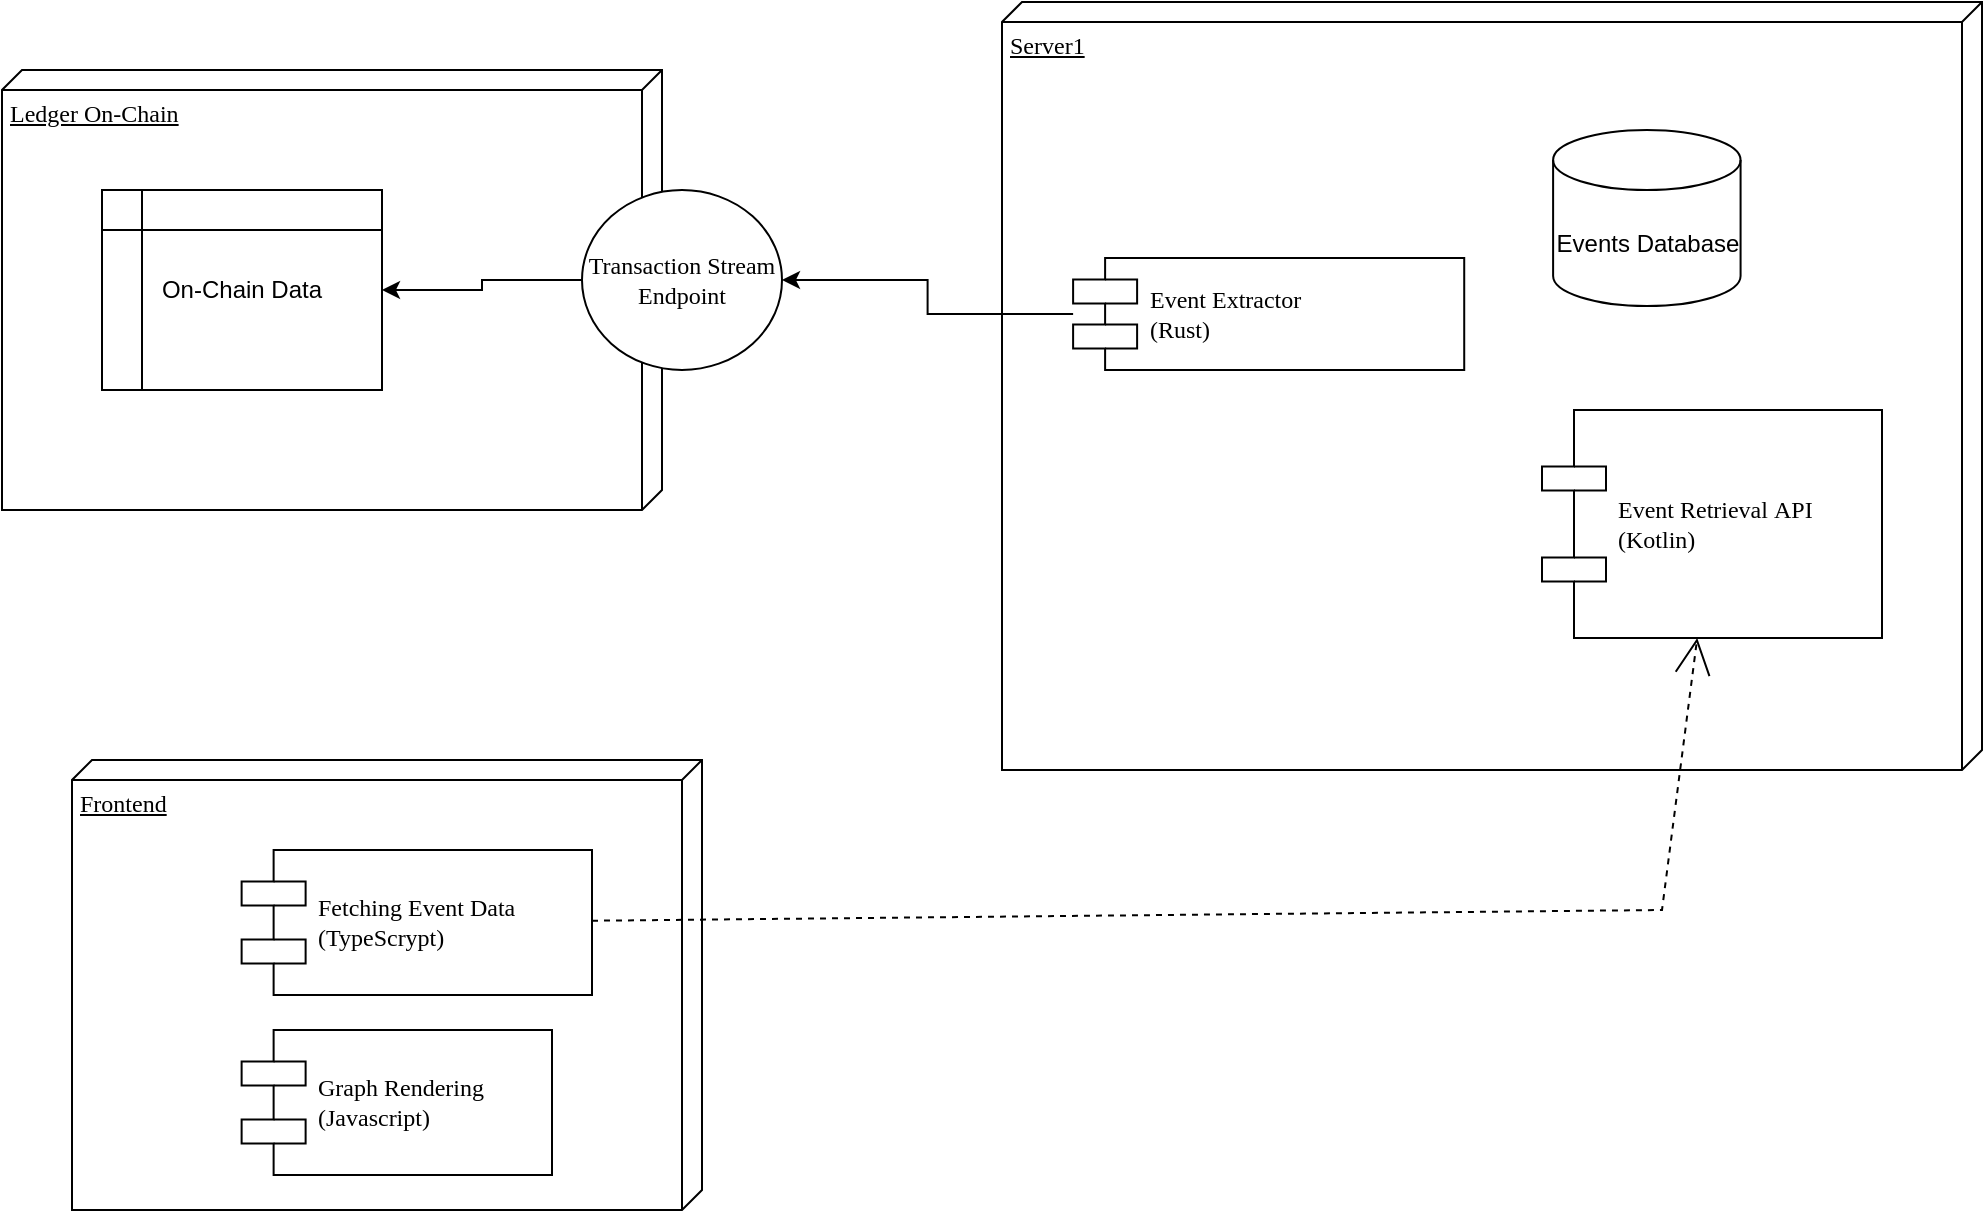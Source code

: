 <mxfile version="24.5.1" type="device">
  <diagram name="Page-1" id="5f0bae14-7c28-e335-631c-24af17079c00">
    <mxGraphModel dx="1574" dy="711" grid="1" gridSize="10" guides="1" tooltips="1" connect="1" arrows="1" fold="1" page="1" pageScale="1" pageWidth="1100" pageHeight="850" background="none" math="0" shadow="0">
      <root>
        <mxCell id="0" />
        <mxCell id="1" parent="0" />
        <mxCell id="39150e848f15840c-2" value="Ledger On-Chain" style="verticalAlign=top;align=left;spacingTop=8;spacingLeft=2;spacingRight=12;shape=cube;size=10;direction=south;fontStyle=4;html=1;rounded=0;shadow=0;comic=0;labelBackgroundColor=none;strokeWidth=1;fontFamily=Verdana;fontSize=12;points=[[0,0,0,0,0],[0,0,0,0,200],[0,0,0,0,400],[0,0,0,5,405],[0,0,0,10,410],[0,0,0,105,0],[0,0,0,115,410],[0,0,0,210,0],[0,0,0,215,5],[0,0,0,220,10],[0,0,0,220,210],[1,1,0,0,0]];" parent="1" vertex="1">
          <mxGeometry x="70" y="80" width="330" height="220" as="geometry" />
        </mxCell>
        <mxCell id="qeGiwKbPCRYkaXKxbp3M-1" value="On-Chain Data" style="shape=internalStorage;whiteSpace=wrap;html=1;backgroundOutline=1;" vertex="1" parent="1">
          <mxGeometry x="120" y="140" width="140" height="100" as="geometry" />
        </mxCell>
        <mxCell id="qeGiwKbPCRYkaXKxbp3M-2" value="" style="group" vertex="1" connectable="0" parent="1">
          <mxGeometry x="105" y="425" width="315" height="225" as="geometry" />
        </mxCell>
        <mxCell id="39150e848f15840c-3" value="Frontend" style="verticalAlign=top;align=left;spacingTop=8;spacingLeft=2;spacingRight=12;shape=cube;size=10;direction=south;fontStyle=4;html=1;rounded=0;shadow=0;comic=0;labelBackgroundColor=none;strokeWidth=1;fontFamily=Verdana;fontSize=12" parent="qeGiwKbPCRYkaXKxbp3M-2" vertex="1">
          <mxGeometry width="315" height="225" as="geometry" />
        </mxCell>
        <mxCell id="39150e848f15840c-10" value="Fetching Event Data&lt;div&gt;(TypeScrypt)&lt;/div&gt;" style="shape=component;align=left;spacingLeft=36;rounded=0;shadow=0;comic=0;labelBackgroundColor=none;strokeWidth=1;fontFamily=Verdana;fontSize=12;html=1;" parent="qeGiwKbPCRYkaXKxbp3M-2" vertex="1">
          <mxGeometry x="84.81" y="45" width="175.19" height="72.5" as="geometry" />
        </mxCell>
        <mxCell id="qeGiwKbPCRYkaXKxbp3M-11" value="Graph Rendering&lt;div&gt;(Javascript)&lt;/div&gt;" style="shape=component;align=left;spacingLeft=36;rounded=0;shadow=0;comic=0;labelBackgroundColor=none;strokeWidth=1;fontFamily=Verdana;fontSize=12;html=1;" vertex="1" parent="qeGiwKbPCRYkaXKxbp3M-2">
          <mxGeometry x="84.81" y="135" width="155.19" height="72.5" as="geometry" />
        </mxCell>
        <mxCell id="qeGiwKbPCRYkaXKxbp3M-4" value="" style="group" vertex="1" connectable="0" parent="1">
          <mxGeometry x="570" y="70" width="490" height="360" as="geometry" />
        </mxCell>
        <mxCell id="39150e848f15840c-1" value="Server1" style="verticalAlign=top;align=left;spacingTop=8;spacingLeft=2;spacingRight=12;shape=cube;size=10;direction=south;fontStyle=4;html=1;rounded=0;shadow=0;comic=0;labelBackgroundColor=none;strokeWidth=1;fontFamily=Verdana;fontSize=12" parent="qeGiwKbPCRYkaXKxbp3M-4" vertex="1">
          <mxGeometry y="-24" width="490" height="384" as="geometry" />
        </mxCell>
        <mxCell id="39150e848f15840c-5" value="Event Retrieval&amp;nbsp;&lt;span style=&quot;background-color: initial;&quot;&gt;API&amp;nbsp;&amp;nbsp;&lt;/span&gt;&lt;div&gt;&lt;span style=&quot;background-color: initial;&quot;&gt;(Kotlin)&lt;/span&gt;&lt;/div&gt;" style="shape=component;align=left;spacingLeft=36;rounded=0;shadow=0;comic=0;labelBackgroundColor=none;strokeWidth=1;fontFamily=Verdana;fontSize=12;html=1;" parent="qeGiwKbPCRYkaXKxbp3M-4" vertex="1">
          <mxGeometry x="270" y="180" width="170" height="114" as="geometry" />
        </mxCell>
        <mxCell id="qeGiwKbPCRYkaXKxbp3M-3" value="Events Database" style="shape=cylinder3;whiteSpace=wrap;html=1;boundedLbl=1;backgroundOutline=1;size=15;" vertex="1" parent="qeGiwKbPCRYkaXKxbp3M-4">
          <mxGeometry x="275.556" y="40" width="93.733" height="88" as="geometry" />
        </mxCell>
        <mxCell id="39150e848f15840c-7" value="Event Extractor&lt;div&gt;(Rust)&lt;/div&gt;" style="shape=component;align=left;spacingLeft=36;rounded=0;shadow=0;comic=0;labelBackgroundColor=none;strokeWidth=1;fontFamily=Verdana;fontSize=12;html=1;" parent="qeGiwKbPCRYkaXKxbp3M-4" vertex="1">
          <mxGeometry x="35.556" y="104" width="195.556" height="56" as="geometry" />
        </mxCell>
        <mxCell id="qeGiwKbPCRYkaXKxbp3M-8" style="edgeStyle=orthogonalEdgeStyle;rounded=0;orthogonalLoop=1;jettySize=auto;html=1;" edge="1" parent="1" source="qeGiwKbPCRYkaXKxbp3M-9" target="qeGiwKbPCRYkaXKxbp3M-1">
          <mxGeometry relative="1" as="geometry" />
        </mxCell>
        <mxCell id="qeGiwKbPCRYkaXKxbp3M-6" style="edgeStyle=orthogonalEdgeStyle;rounded=0;orthogonalLoop=1;jettySize=auto;html=1;" edge="1" parent="1" source="39150e848f15840c-7" target="qeGiwKbPCRYkaXKxbp3M-9">
          <mxGeometry relative="1" as="geometry">
            <mxPoint x="500" y="270" as="targetPoint" />
          </mxGeometry>
        </mxCell>
        <mxCell id="qeGiwKbPCRYkaXKxbp3M-9" value="Transaction Stream Endpoint" style="ellipse;whiteSpace=wrap;html=1;rounded=0;shadow=0;comic=0;labelBackgroundColor=none;strokeWidth=1;fontFamily=Verdana;fontSize=12;align=center;direction=south;" vertex="1" parent="1">
          <mxGeometry x="360" y="140" width="100" height="90" as="geometry" />
        </mxCell>
        <mxCell id="39150e848f15840c-12" style="edgeStyle=none;rounded=0;html=1;dashed=1;labelBackgroundColor=none;startArrow=none;startFill=0;startSize=8;endArrow=open;endFill=0;endSize=16;fontFamily=Verdana;fontSize=12;" parent="1" source="39150e848f15840c-10" target="39150e848f15840c-5" edge="1">
          <mxGeometry relative="1" as="geometry">
            <Array as="points">
              <mxPoint x="900" y="500" />
            </Array>
          </mxGeometry>
        </mxCell>
      </root>
    </mxGraphModel>
  </diagram>
</mxfile>
